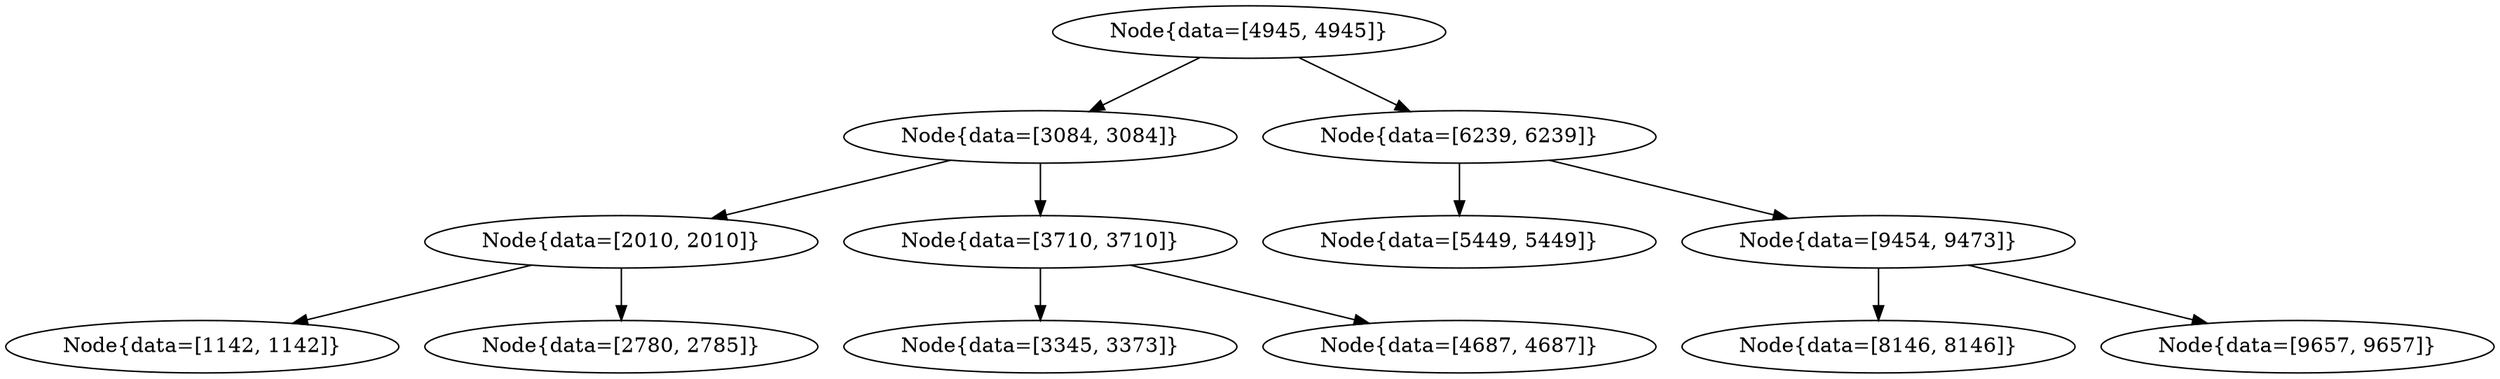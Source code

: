 digraph G{
1223917890 [label="Node{data=[4945, 4945]}"]
1223917890 -> 384209857
384209857 [label="Node{data=[3084, 3084]}"]
384209857 -> 1134735372
1134735372 [label="Node{data=[2010, 2010]}"]
1134735372 -> 96457680
96457680 [label="Node{data=[1142, 1142]}"]
1134735372 -> 1368566708
1368566708 [label="Node{data=[2780, 2785]}"]
384209857 -> 1942504156
1942504156 [label="Node{data=[3710, 3710]}"]
1942504156 -> 624737913
624737913 [label="Node{data=[3345, 3373]}"]
1942504156 -> 1583798365
1583798365 [label="Node{data=[4687, 4687]}"]
1223917890 -> 443352878
443352878 [label="Node{data=[6239, 6239]}"]
443352878 -> 729970717
729970717 [label="Node{data=[5449, 5449]}"]
443352878 -> 1796064354
1796064354 [label="Node{data=[9454, 9473]}"]
1796064354 -> 54615406
54615406 [label="Node{data=[8146, 8146]}"]
1796064354 -> 1902603871
1902603871 [label="Node{data=[9657, 9657]}"]
}